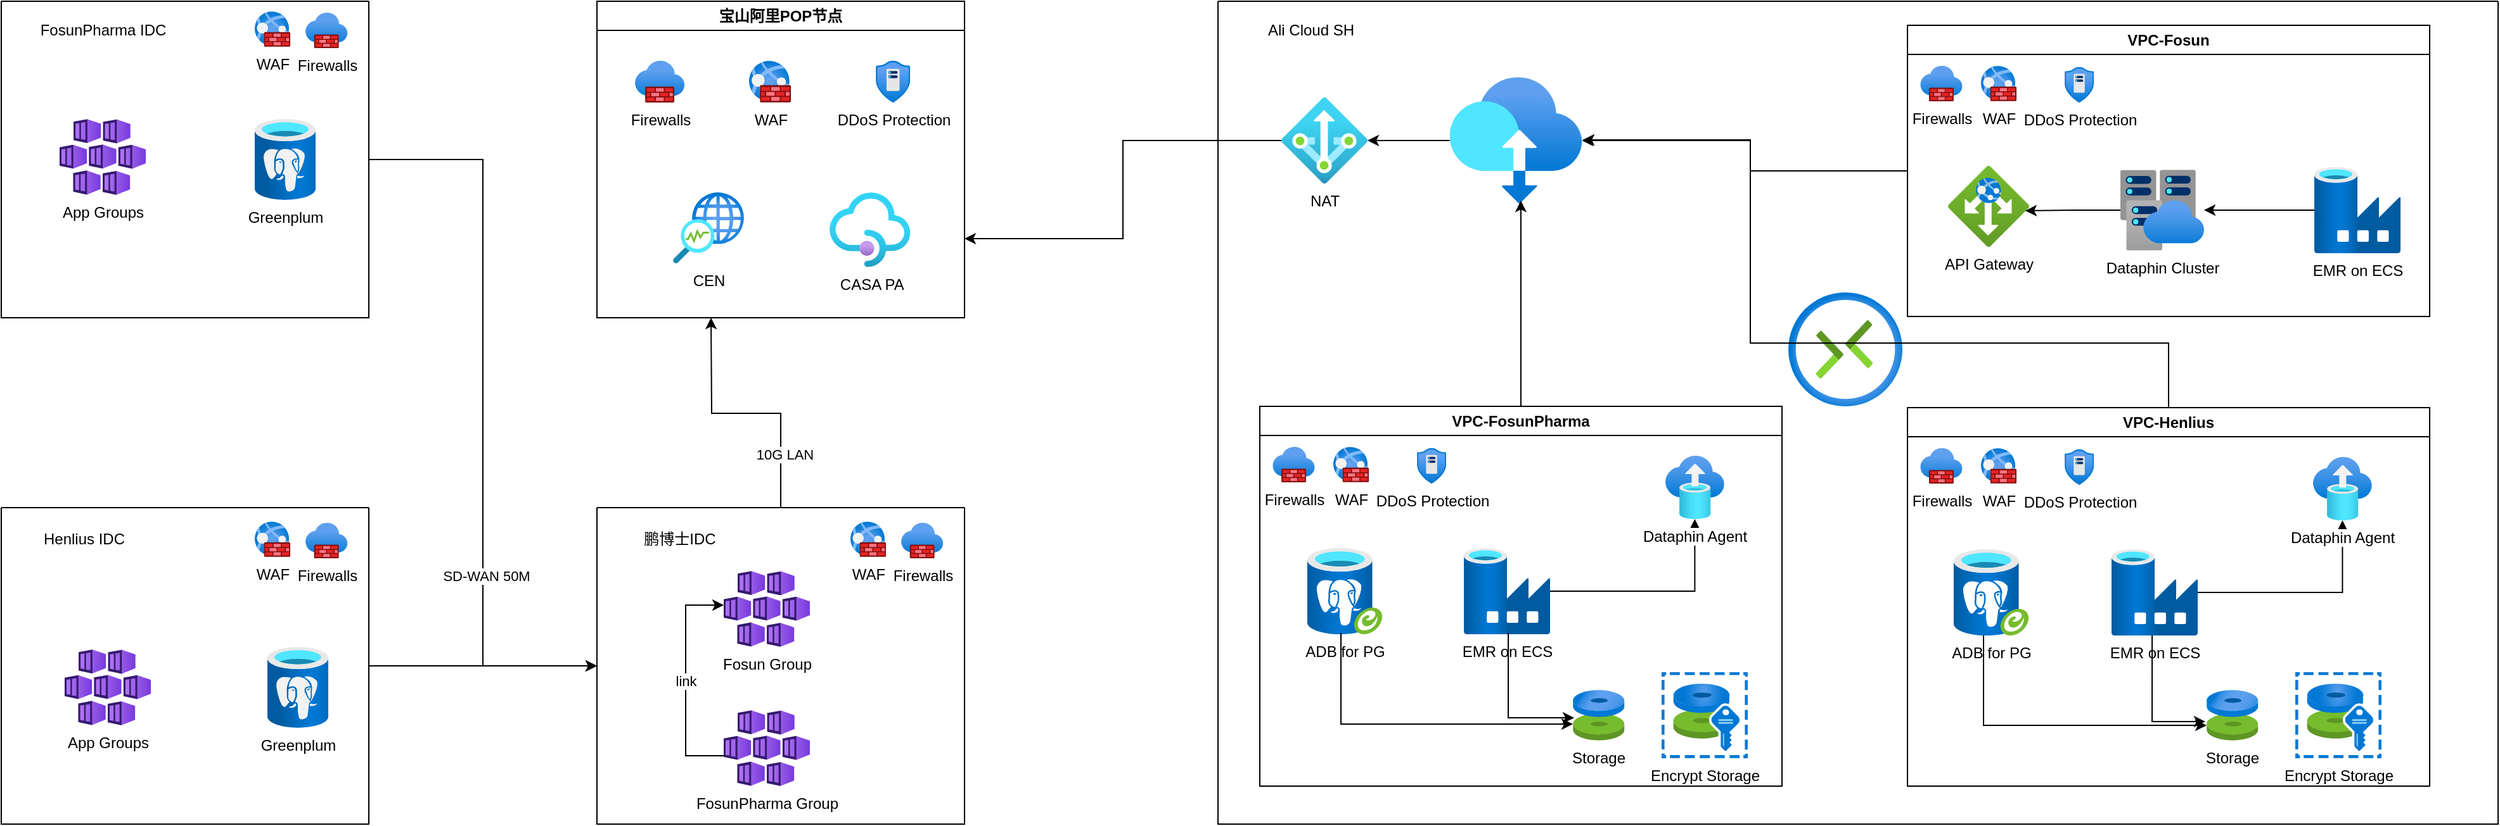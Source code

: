 <mxfile version="24.7.6">
  <diagram name="第 1 页" id="y-B6vXoS9n4_kKETzYBu">
    <mxGraphModel dx="2113" dy="1040" grid="1" gridSize="10" guides="1" tooltips="1" connect="1" arrows="1" fold="1" page="1" pageScale="1" pageWidth="1169" pageHeight="827" math="0" shadow="0">
      <root>
        <mxCell id="0" />
        <mxCell id="1" parent="0" />
        <mxCell id="G7WPRZ0ZZ3lJUyslAxaz-62" style="edgeStyle=orthogonalEdgeStyle;rounded=0;orthogonalLoop=1;jettySize=auto;html=1;" edge="1" parent="1" source="G7WPRZ0ZZ3lJUyslAxaz-16" target="G7WPRZ0ZZ3lJUyslAxaz-58">
          <mxGeometry relative="1" as="geometry">
            <Array as="points">
              <mxPoint x="1570" y="254" />
              <mxPoint x="1570" y="230" />
            </Array>
          </mxGeometry>
        </mxCell>
        <mxCell id="G7WPRZ0ZZ3lJUyslAxaz-16" value="VPC-Fosun" style="swimlane;whiteSpace=wrap;html=1;" vertex="1" parent="1">
          <mxGeometry x="1694" y="139" width="412" height="230" as="geometry" />
        </mxCell>
        <mxCell id="G7WPRZ0ZZ3lJUyslAxaz-4" value="Firewalls" style="image;aspect=fixed;html=1;points=[];align=center;fontSize=12;image=img/lib/azure2/networking/Firewalls.svg;" vertex="1" parent="G7WPRZ0ZZ3lJUyslAxaz-16">
          <mxGeometry x="10.14" y="32" width="33.13" height="28" as="geometry" />
        </mxCell>
        <mxCell id="G7WPRZ0ZZ3lJUyslAxaz-3" value="WAF" style="image;aspect=fixed;html=1;points=[];align=center;fontSize=12;image=img/lib/azure2/networking/Web_Application_Firewall_Policies_WAF.svg;" vertex="1" parent="G7WPRZ0ZZ3lJUyslAxaz-16">
          <mxGeometry x="58" y="32" width="28" height="28" as="geometry" />
        </mxCell>
        <mxCell id="G7WPRZ0ZZ3lJUyslAxaz-5" value="DDoS Protection" style="image;aspect=fixed;html=1;points=[];align=center;fontSize=12;image=img/lib/azure2/networking/DDoS_Protection_Plans.svg;" vertex="1" parent="G7WPRZ0ZZ3lJUyslAxaz-16">
          <mxGeometry x="124" y="33" width="23.06" height="28" as="geometry" />
        </mxCell>
        <mxCell id="G7WPRZ0ZZ3lJUyslAxaz-6" value="API Gateway" style="image;aspect=fixed;html=1;points=[];align=center;fontSize=12;image=img/lib/azure2/networking/Application_Gateways.svg;" vertex="1" parent="G7WPRZ0ZZ3lJUyslAxaz-16">
          <mxGeometry x="32" y="111" width="64" height="64" as="geometry" />
        </mxCell>
        <mxCell id="G7WPRZ0ZZ3lJUyslAxaz-28" style="edgeStyle=orthogonalEdgeStyle;rounded=0;orthogonalLoop=1;jettySize=auto;html=1;" edge="1" parent="G7WPRZ0ZZ3lJUyslAxaz-16" source="G7WPRZ0ZZ3lJUyslAxaz-11" target="G7WPRZ0ZZ3lJUyslAxaz-13">
          <mxGeometry relative="1" as="geometry" />
        </mxCell>
        <mxCell id="G7WPRZ0ZZ3lJUyslAxaz-11" value="EMR on ECS" style="image;aspect=fixed;html=1;points=[];align=center;fontSize=12;image=img/lib/azure2/databases/Data_Factory.svg;" vertex="1" parent="G7WPRZ0ZZ3lJUyslAxaz-16">
          <mxGeometry x="321" y="112" width="68" height="68" as="geometry" />
        </mxCell>
        <mxCell id="G7WPRZ0ZZ3lJUyslAxaz-13" value="Dataphin Cluster" style="image;aspect=fixed;html=1;points=[];align=center;fontSize=12;image=img/lib/azure2/databases/Virtual_Clusters.svg;" vertex="1" parent="G7WPRZ0ZZ3lJUyslAxaz-16">
          <mxGeometry x="168" y="114" width="66" height="64" as="geometry" />
        </mxCell>
        <mxCell id="G7WPRZ0ZZ3lJUyslAxaz-30" style="edgeStyle=orthogonalEdgeStyle;rounded=0;orthogonalLoop=1;jettySize=auto;html=1;entryX=0.953;entryY=0.555;entryDx=0;entryDy=0;entryPerimeter=0;" edge="1" parent="G7WPRZ0ZZ3lJUyslAxaz-16" source="G7WPRZ0ZZ3lJUyslAxaz-13" target="G7WPRZ0ZZ3lJUyslAxaz-6">
          <mxGeometry relative="1" as="geometry" />
        </mxCell>
        <mxCell id="G7WPRZ0ZZ3lJUyslAxaz-18" value="VPC-FosunPharma" style="swimlane;whiteSpace=wrap;html=1;" vertex="1" parent="1">
          <mxGeometry x="1183" y="440" width="412" height="300" as="geometry" />
        </mxCell>
        <mxCell id="G7WPRZ0ZZ3lJUyslAxaz-19" value="Firewalls" style="image;aspect=fixed;html=1;points=[];align=center;fontSize=12;image=img/lib/azure2/networking/Firewalls.svg;" vertex="1" parent="G7WPRZ0ZZ3lJUyslAxaz-18">
          <mxGeometry x="10.14" y="32" width="33.13" height="28" as="geometry" />
        </mxCell>
        <mxCell id="G7WPRZ0ZZ3lJUyslAxaz-20" value="WAF" style="image;aspect=fixed;html=1;points=[];align=center;fontSize=12;image=img/lib/azure2/networking/Web_Application_Firewall_Policies_WAF.svg;" vertex="1" parent="G7WPRZ0ZZ3lJUyslAxaz-18">
          <mxGeometry x="58" y="32" width="28" height="28" as="geometry" />
        </mxCell>
        <mxCell id="G7WPRZ0ZZ3lJUyslAxaz-21" value="DDoS Protection" style="image;aspect=fixed;html=1;points=[];align=center;fontSize=12;image=img/lib/azure2/networking/DDoS_Protection_Plans.svg;" vertex="1" parent="G7WPRZ0ZZ3lJUyslAxaz-18">
          <mxGeometry x="124" y="33" width="23.06" height="28" as="geometry" />
        </mxCell>
        <mxCell id="G7WPRZ0ZZ3lJUyslAxaz-33" style="edgeStyle=orthogonalEdgeStyle;rounded=0;orthogonalLoop=1;jettySize=auto;html=1;" edge="1" parent="G7WPRZ0ZZ3lJUyslAxaz-18" source="G7WPRZ0ZZ3lJUyslAxaz-23" target="G7WPRZ0ZZ3lJUyslAxaz-31">
          <mxGeometry relative="1" as="geometry" />
        </mxCell>
        <mxCell id="G7WPRZ0ZZ3lJUyslAxaz-23" value="EMR on ECS" style="image;aspect=fixed;html=1;points=[];align=center;fontSize=12;image=img/lib/azure2/databases/Data_Factory.svg;" vertex="1" parent="G7WPRZ0ZZ3lJUyslAxaz-18">
          <mxGeometry x="161" y="112" width="68" height="68" as="geometry" />
        </mxCell>
        <mxCell id="G7WPRZ0ZZ3lJUyslAxaz-31" value="Dataphin Agent" style="image;aspect=fixed;html=1;points=[];align=center;fontSize=12;image=img/lib/azure2/databases/Azure_Database_Migration_Services.svg;" vertex="1" parent="G7WPRZ0ZZ3lJUyslAxaz-18">
          <mxGeometry x="320" y="39" width="46.38" height="50" as="geometry" />
        </mxCell>
        <mxCell id="G7WPRZ0ZZ3lJUyslAxaz-44" value="ADB for PG" style="image;aspect=fixed;html=1;points=[];align=center;fontSize=12;image=img/lib/azure2/databases/Azure_Database_PostgreSQL_Server_Group.svg;" vertex="1" parent="G7WPRZ0ZZ3lJUyslAxaz-18">
          <mxGeometry x="37" y="112" width="60" height="68" as="geometry" />
        </mxCell>
        <mxCell id="G7WPRZ0ZZ3lJUyslAxaz-46" value="Storage" style="image;aspect=fixed;html=1;points=[];align=center;fontSize=12;image=img/lib/azure2/compute/Disks.svg;" vertex="1" parent="G7WPRZ0ZZ3lJUyslAxaz-18">
          <mxGeometry x="247" y="224" width="40.71" height="40" as="geometry" />
        </mxCell>
        <mxCell id="G7WPRZ0ZZ3lJUyslAxaz-48" value="Encrypt Storage" style="image;aspect=fixed;html=1;points=[];align=center;fontSize=12;image=img/lib/azure2/compute/Disk_Encryption_Sets.svg;" vertex="1" parent="G7WPRZ0ZZ3lJUyslAxaz-18">
          <mxGeometry x="317" y="210" width="68" height="68" as="geometry" />
        </mxCell>
        <mxCell id="G7WPRZ0ZZ3lJUyslAxaz-52" style="edgeStyle=orthogonalEdgeStyle;rounded=0;orthogonalLoop=1;jettySize=auto;html=1;entryX=0.025;entryY=0.55;entryDx=0;entryDy=0;entryPerimeter=0;exitX=0.515;exitY=0.985;exitDx=0;exitDy=0;exitPerimeter=0;" edge="1" parent="G7WPRZ0ZZ3lJUyslAxaz-18" source="G7WPRZ0ZZ3lJUyslAxaz-23" target="G7WPRZ0ZZ3lJUyslAxaz-46">
          <mxGeometry relative="1" as="geometry" />
        </mxCell>
        <mxCell id="G7WPRZ0ZZ3lJUyslAxaz-53" style="edgeStyle=orthogonalEdgeStyle;rounded=0;orthogonalLoop=1;jettySize=auto;html=1;entryX=0;entryY=0.675;entryDx=0;entryDy=0;entryPerimeter=0;exitX=0.45;exitY=0.985;exitDx=0;exitDy=0;exitPerimeter=0;" edge="1" parent="G7WPRZ0ZZ3lJUyslAxaz-18" source="G7WPRZ0ZZ3lJUyslAxaz-44" target="G7WPRZ0ZZ3lJUyslAxaz-46">
          <mxGeometry relative="1" as="geometry" />
        </mxCell>
        <mxCell id="G7WPRZ0ZZ3lJUyslAxaz-34" value="VPC-Henlius" style="swimlane;whiteSpace=wrap;html=1;" vertex="1" parent="1">
          <mxGeometry x="1694" y="441" width="412" height="299" as="geometry" />
        </mxCell>
        <mxCell id="G7WPRZ0ZZ3lJUyslAxaz-35" value="Firewalls" style="image;aspect=fixed;html=1;points=[];align=center;fontSize=12;image=img/lib/azure2/networking/Firewalls.svg;" vertex="1" parent="G7WPRZ0ZZ3lJUyslAxaz-34">
          <mxGeometry x="10.14" y="32" width="33.13" height="28" as="geometry" />
        </mxCell>
        <mxCell id="G7WPRZ0ZZ3lJUyslAxaz-36" value="WAF" style="image;aspect=fixed;html=1;points=[];align=center;fontSize=12;image=img/lib/azure2/networking/Web_Application_Firewall_Policies_WAF.svg;" vertex="1" parent="G7WPRZ0ZZ3lJUyslAxaz-34">
          <mxGeometry x="58" y="32" width="28" height="28" as="geometry" />
        </mxCell>
        <mxCell id="G7WPRZ0ZZ3lJUyslAxaz-37" value="DDoS Protection" style="image;aspect=fixed;html=1;points=[];align=center;fontSize=12;image=img/lib/azure2/networking/DDoS_Protection_Plans.svg;" vertex="1" parent="G7WPRZ0ZZ3lJUyslAxaz-34">
          <mxGeometry x="124" y="33" width="23.06" height="28" as="geometry" />
        </mxCell>
        <mxCell id="G7WPRZ0ZZ3lJUyslAxaz-39" style="edgeStyle=orthogonalEdgeStyle;rounded=0;orthogonalLoop=1;jettySize=auto;html=1;" edge="1" parent="G7WPRZ0ZZ3lJUyslAxaz-34" source="G7WPRZ0ZZ3lJUyslAxaz-40" target="G7WPRZ0ZZ3lJUyslAxaz-42">
          <mxGeometry relative="1" as="geometry" />
        </mxCell>
        <mxCell id="G7WPRZ0ZZ3lJUyslAxaz-40" value="EMR on ECS" style="image;aspect=fixed;html=1;points=[];align=center;fontSize=12;image=img/lib/azure2/databases/Data_Factory.svg;" vertex="1" parent="G7WPRZ0ZZ3lJUyslAxaz-34">
          <mxGeometry x="161" y="112" width="68" height="68" as="geometry" />
        </mxCell>
        <mxCell id="G7WPRZ0ZZ3lJUyslAxaz-42" value="Dataphin Agent" style="image;aspect=fixed;html=1;points=[];align=center;fontSize=12;image=img/lib/azure2/databases/Azure_Database_Migration_Services.svg;" vertex="1" parent="G7WPRZ0ZZ3lJUyslAxaz-34">
          <mxGeometry x="320" y="39" width="46.38" height="50" as="geometry" />
        </mxCell>
        <mxCell id="G7WPRZ0ZZ3lJUyslAxaz-45" value="ADB for PG" style="image;aspect=fixed;html=1;points=[];align=center;fontSize=12;image=img/lib/azure2/databases/Azure_Database_PostgreSQL_Server_Group.svg;" vertex="1" parent="G7WPRZ0ZZ3lJUyslAxaz-34">
          <mxGeometry x="36" y="112" width="60" height="68" as="geometry" />
        </mxCell>
        <mxCell id="G7WPRZ0ZZ3lJUyslAxaz-50" value="Storage" style="image;aspect=fixed;html=1;points=[];align=center;fontSize=12;image=img/lib/azure2/compute/Disks.svg;" vertex="1" parent="G7WPRZ0ZZ3lJUyslAxaz-34">
          <mxGeometry x="236" y="223" width="40.71" height="40" as="geometry" />
        </mxCell>
        <mxCell id="G7WPRZ0ZZ3lJUyslAxaz-51" value="Encrypt Storage" style="image;aspect=fixed;html=1;points=[];align=center;fontSize=12;image=img/lib/azure2/compute/Disk_Encryption_Sets.svg;" vertex="1" parent="G7WPRZ0ZZ3lJUyslAxaz-34">
          <mxGeometry x="306" y="209" width="68" height="68" as="geometry" />
        </mxCell>
        <mxCell id="G7WPRZ0ZZ3lJUyslAxaz-54" style="edgeStyle=orthogonalEdgeStyle;rounded=0;orthogonalLoop=1;jettySize=auto;html=1;entryX=0;entryY=0.7;entryDx=0;entryDy=0;entryPerimeter=0;exitX=0.4;exitY=1;exitDx=0;exitDy=0;exitPerimeter=0;" edge="1" parent="G7WPRZ0ZZ3lJUyslAxaz-34" source="G7WPRZ0ZZ3lJUyslAxaz-45" target="G7WPRZ0ZZ3lJUyslAxaz-50">
          <mxGeometry relative="1" as="geometry" />
        </mxCell>
        <mxCell id="G7WPRZ0ZZ3lJUyslAxaz-55" style="edgeStyle=orthogonalEdgeStyle;rounded=0;orthogonalLoop=1;jettySize=auto;html=1;entryX=-0.025;entryY=0.625;entryDx=0;entryDy=0;entryPerimeter=0;exitX=0.471;exitY=1;exitDx=0;exitDy=0;exitPerimeter=0;" edge="1" parent="G7WPRZ0ZZ3lJUyslAxaz-34" source="G7WPRZ0ZZ3lJUyslAxaz-40" target="G7WPRZ0ZZ3lJUyslAxaz-50">
          <mxGeometry relative="1" as="geometry" />
        </mxCell>
        <mxCell id="G7WPRZ0ZZ3lJUyslAxaz-56" value="" style="swimlane;startSize=0;" vertex="1" parent="1">
          <mxGeometry x="1150" y="120" width="1010" height="650" as="geometry" />
        </mxCell>
        <mxCell id="G7WPRZ0ZZ3lJUyslAxaz-64" style="edgeStyle=orthogonalEdgeStyle;rounded=0;orthogonalLoop=1;jettySize=auto;html=1;" edge="1" parent="G7WPRZ0ZZ3lJUyslAxaz-56" source="G7WPRZ0ZZ3lJUyslAxaz-58" target="G7WPRZ0ZZ3lJUyslAxaz-59">
          <mxGeometry relative="1" as="geometry" />
        </mxCell>
        <mxCell id="G7WPRZ0ZZ3lJUyslAxaz-58" value="" style="image;aspect=fixed;html=1;points=[];align=center;fontSize=12;image=img/lib/azure2/networking/On_Premises_Data_Gateways.svg;" vertex="1" parent="G7WPRZ0ZZ3lJUyslAxaz-56">
          <mxGeometry x="182.86" y="60" width="104.29" height="100" as="geometry" />
        </mxCell>
        <mxCell id="G7WPRZ0ZZ3lJUyslAxaz-59" value="NAT" style="image;aspect=fixed;html=1;points=[];align=center;fontSize=12;image=img/lib/azure2/networking/NAT.svg;" vertex="1" parent="G7WPRZ0ZZ3lJUyslAxaz-56">
          <mxGeometry x="50" y="76" width="68" height="68" as="geometry" />
        </mxCell>
        <mxCell id="G7WPRZ0ZZ3lJUyslAxaz-57" value="" style="image;aspect=fixed;html=1;points=[];align=center;fontSize=12;image=img/lib/azure2/networking/Connections.svg;" vertex="1" parent="G7WPRZ0ZZ3lJUyslAxaz-56">
          <mxGeometry x="450" y="230" width="90" height="90" as="geometry" />
        </mxCell>
        <mxCell id="G7WPRZ0ZZ3lJUyslAxaz-66" value="Ali Cloud SH" style="text;html=1;align=center;verticalAlign=middle;resizable=0;points=[];autosize=1;strokeColor=none;fillColor=none;" vertex="1" parent="G7WPRZ0ZZ3lJUyslAxaz-56">
          <mxGeometry x="28" y="8" width="90" height="30" as="geometry" />
        </mxCell>
        <mxCell id="G7WPRZ0ZZ3lJUyslAxaz-63" style="edgeStyle=orthogonalEdgeStyle;rounded=0;orthogonalLoop=1;jettySize=auto;html=1;entryX=0.538;entryY=0.975;entryDx=0;entryDy=0;entryPerimeter=0;" edge="1" parent="1" source="G7WPRZ0ZZ3lJUyslAxaz-18" target="G7WPRZ0ZZ3lJUyslAxaz-58">
          <mxGeometry relative="1" as="geometry" />
        </mxCell>
        <mxCell id="G7WPRZ0ZZ3lJUyslAxaz-65" style="edgeStyle=orthogonalEdgeStyle;rounded=0;orthogonalLoop=1;jettySize=auto;html=1;entryX=1.008;entryY=0.495;entryDx=0;entryDy=0;entryPerimeter=0;exitX=0.5;exitY=0;exitDx=0;exitDy=0;" edge="1" parent="1" source="G7WPRZ0ZZ3lJUyslAxaz-34" target="G7WPRZ0ZZ3lJUyslAxaz-58">
          <mxGeometry relative="1" as="geometry">
            <Array as="points">
              <mxPoint x="1900" y="390" />
              <mxPoint x="1570" y="390" />
              <mxPoint x="1570" y="230" />
            </Array>
          </mxGeometry>
        </mxCell>
        <mxCell id="G7WPRZ0ZZ3lJUyslAxaz-90" style="edgeStyle=orthogonalEdgeStyle;rounded=0;orthogonalLoop=1;jettySize=auto;html=1;entryX=0;entryY=0.5;entryDx=0;entryDy=0;" edge="1" parent="1" source="G7WPRZ0ZZ3lJUyslAxaz-67" target="G7WPRZ0ZZ3lJUyslAxaz-80">
          <mxGeometry relative="1" as="geometry" />
        </mxCell>
        <mxCell id="G7WPRZ0ZZ3lJUyslAxaz-92" value="&amp;nbsp;SD-WAN 50M" style="edgeLabel;html=1;align=center;verticalAlign=middle;resizable=0;points=[];" vertex="1" connectable="0" parent="G7WPRZ0ZZ3lJUyslAxaz-90">
          <mxGeometry x="0.445" y="1" relative="1" as="geometry">
            <mxPoint as="offset" />
          </mxGeometry>
        </mxCell>
        <mxCell id="G7WPRZ0ZZ3lJUyslAxaz-67" value="" style="swimlane;startSize=0;" vertex="1" parent="1">
          <mxGeometry x="190" y="120" width="290" height="250" as="geometry" />
        </mxCell>
        <mxCell id="G7WPRZ0ZZ3lJUyslAxaz-68" value="FosunPharma IDC" style="text;html=1;align=center;verticalAlign=middle;resizable=0;points=[];autosize=1;strokeColor=none;fillColor=none;" vertex="1" parent="G7WPRZ0ZZ3lJUyslAxaz-67">
          <mxGeometry x="20" y="8" width="120" height="30" as="geometry" />
        </mxCell>
        <mxCell id="G7WPRZ0ZZ3lJUyslAxaz-72" value="Greenplum" style="image;aspect=fixed;html=1;points=[];align=center;fontSize=12;image=img/lib/azure2/databases/Azure_Database_PostgreSQL_Server.svg;" vertex="1" parent="G7WPRZ0ZZ3lJUyslAxaz-67">
          <mxGeometry x="200" y="93" width="48" height="64" as="geometry" />
        </mxCell>
        <mxCell id="G7WPRZ0ZZ3lJUyslAxaz-73" value="Firewalls" style="image;aspect=fixed;html=1;points=[];align=center;fontSize=12;image=img/lib/azure2/networking/Firewalls.svg;" vertex="1" parent="G7WPRZ0ZZ3lJUyslAxaz-67">
          <mxGeometry x="240.0" y="9" width="33.13" height="28" as="geometry" />
        </mxCell>
        <mxCell id="G7WPRZ0ZZ3lJUyslAxaz-74" value="WAF" style="image;aspect=fixed;html=1;points=[];align=center;fontSize=12;image=img/lib/azure2/networking/Web_Application_Firewall_Policies_WAF.svg;" vertex="1" parent="G7WPRZ0ZZ3lJUyslAxaz-67">
          <mxGeometry x="200" y="8" width="28" height="28" as="geometry" />
        </mxCell>
        <mxCell id="G7WPRZ0ZZ3lJUyslAxaz-78" value="App Groups" style="image;aspect=fixed;html=1;points=[];align=center;fontSize=12;image=img/lib/azure2/containers/Kubernetes_Services.svg;" vertex="1" parent="G7WPRZ0ZZ3lJUyslAxaz-67">
          <mxGeometry x="46" y="93" width="68" height="60" as="geometry" />
        </mxCell>
        <mxCell id="G7WPRZ0ZZ3lJUyslAxaz-91" style="edgeStyle=orthogonalEdgeStyle;rounded=0;orthogonalLoop=1;jettySize=auto;html=1;" edge="1" parent="1" source="G7WPRZ0ZZ3lJUyslAxaz-70">
          <mxGeometry relative="1" as="geometry">
            <mxPoint x="660" y="645" as="targetPoint" />
          </mxGeometry>
        </mxCell>
        <mxCell id="G7WPRZ0ZZ3lJUyslAxaz-70" value="" style="swimlane;startSize=0;" vertex="1" parent="1">
          <mxGeometry x="190" y="520" width="290" height="250" as="geometry" />
        </mxCell>
        <mxCell id="G7WPRZ0ZZ3lJUyslAxaz-71" value="Henlius IDC" style="text;html=1;align=center;verticalAlign=middle;resizable=0;points=[];autosize=1;strokeColor=none;fillColor=none;" vertex="1" parent="G7WPRZ0ZZ3lJUyslAxaz-70">
          <mxGeometry x="20" y="10" width="90" height="30" as="geometry" />
        </mxCell>
        <mxCell id="G7WPRZ0ZZ3lJUyslAxaz-75" value="Firewalls" style="image;aspect=fixed;html=1;points=[];align=center;fontSize=12;image=img/lib/azure2/networking/Firewalls.svg;" vertex="1" parent="G7WPRZ0ZZ3lJUyslAxaz-70">
          <mxGeometry x="240.0" y="12" width="33.13" height="28" as="geometry" />
        </mxCell>
        <mxCell id="G7WPRZ0ZZ3lJUyslAxaz-76" value="WAF" style="image;aspect=fixed;html=1;points=[];align=center;fontSize=12;image=img/lib/azure2/networking/Web_Application_Firewall_Policies_WAF.svg;" vertex="1" parent="G7WPRZ0ZZ3lJUyslAxaz-70">
          <mxGeometry x="200" y="11" width="28" height="28" as="geometry" />
        </mxCell>
        <mxCell id="G7WPRZ0ZZ3lJUyslAxaz-77" value="Greenplum" style="image;aspect=fixed;html=1;points=[];align=center;fontSize=12;image=img/lib/azure2/databases/Azure_Database_PostgreSQL_Server.svg;" vertex="1" parent="G7WPRZ0ZZ3lJUyslAxaz-70">
          <mxGeometry x="210" y="110" width="48" height="64" as="geometry" />
        </mxCell>
        <mxCell id="G7WPRZ0ZZ3lJUyslAxaz-79" value="App Groups" style="image;aspect=fixed;html=1;points=[];align=center;fontSize=12;image=img/lib/azure2/containers/Kubernetes_Services.svg;" vertex="1" parent="G7WPRZ0ZZ3lJUyslAxaz-70">
          <mxGeometry x="50" y="112" width="68" height="60" as="geometry" />
        </mxCell>
        <mxCell id="G7WPRZ0ZZ3lJUyslAxaz-103" style="edgeStyle=orthogonalEdgeStyle;rounded=0;orthogonalLoop=1;jettySize=auto;html=1;" edge="1" parent="1" source="G7WPRZ0ZZ3lJUyslAxaz-80">
          <mxGeometry relative="1" as="geometry">
            <mxPoint x="750" y="370" as="targetPoint" />
          </mxGeometry>
        </mxCell>
        <mxCell id="G7WPRZ0ZZ3lJUyslAxaz-104" value="10G LAN" style="edgeLabel;html=1;align=center;verticalAlign=middle;resizable=0;points=[];" vertex="1" connectable="0" parent="G7WPRZ0ZZ3lJUyslAxaz-103">
          <mxGeometry x="-0.589" y="-3" relative="1" as="geometry">
            <mxPoint as="offset" />
          </mxGeometry>
        </mxCell>
        <mxCell id="G7WPRZ0ZZ3lJUyslAxaz-80" value="" style="swimlane;startSize=0;" vertex="1" parent="1">
          <mxGeometry x="660" y="520" width="290" height="250" as="geometry" />
        </mxCell>
        <mxCell id="G7WPRZ0ZZ3lJUyslAxaz-81" value="鹏博士IDC" style="text;html=1;align=center;verticalAlign=middle;resizable=0;points=[];autosize=1;strokeColor=none;fillColor=none;" vertex="1" parent="G7WPRZ0ZZ3lJUyslAxaz-80">
          <mxGeometry x="25" y="10" width="80" height="30" as="geometry" />
        </mxCell>
        <mxCell id="G7WPRZ0ZZ3lJUyslAxaz-82" value="Firewalls" style="image;aspect=fixed;html=1;points=[];align=center;fontSize=12;image=img/lib/azure2/networking/Firewalls.svg;" vertex="1" parent="G7WPRZ0ZZ3lJUyslAxaz-80">
          <mxGeometry x="240.0" y="12" width="33.13" height="28" as="geometry" />
        </mxCell>
        <mxCell id="G7WPRZ0ZZ3lJUyslAxaz-83" value="WAF" style="image;aspect=fixed;html=1;points=[];align=center;fontSize=12;image=img/lib/azure2/networking/Web_Application_Firewall_Policies_WAF.svg;" vertex="1" parent="G7WPRZ0ZZ3lJUyslAxaz-80">
          <mxGeometry x="200" y="11" width="28" height="28" as="geometry" />
        </mxCell>
        <mxCell id="G7WPRZ0ZZ3lJUyslAxaz-87" value="Fosun Group" style="image;aspect=fixed;html=1;points=[];align=center;fontSize=12;image=img/lib/azure2/containers/Kubernetes_Services.svg;" vertex="1" parent="G7WPRZ0ZZ3lJUyslAxaz-80">
          <mxGeometry x="100" y="50" width="68" height="60" as="geometry" />
        </mxCell>
        <mxCell id="G7WPRZ0ZZ3lJUyslAxaz-88" value="FosunPharma Group" style="image;aspect=fixed;html=1;points=[];align=center;fontSize=12;image=img/lib/azure2/containers/Kubernetes_Services.svg;" vertex="1" parent="G7WPRZ0ZZ3lJUyslAxaz-80">
          <mxGeometry x="100" y="160" width="68" height="60" as="geometry" />
        </mxCell>
        <mxCell id="G7WPRZ0ZZ3lJUyslAxaz-89" value="link" style="edgeStyle=orthogonalEdgeStyle;rounded=0;orthogonalLoop=1;jettySize=auto;html=1;entryX=0;entryY=0.45;entryDx=0;entryDy=0;entryPerimeter=0;exitX=0.015;exitY=0.6;exitDx=0;exitDy=0;exitPerimeter=0;" edge="1" parent="G7WPRZ0ZZ3lJUyslAxaz-80" source="G7WPRZ0ZZ3lJUyslAxaz-88" target="G7WPRZ0ZZ3lJUyslAxaz-87">
          <mxGeometry relative="1" as="geometry">
            <Array as="points">
              <mxPoint x="70" y="196" />
              <mxPoint x="70" y="77" />
            </Array>
          </mxGeometry>
        </mxCell>
        <mxCell id="G7WPRZ0ZZ3lJUyslAxaz-93" value="宝山阿里POP节点" style="swimlane;whiteSpace=wrap;html=1;" vertex="1" parent="1">
          <mxGeometry x="660" y="120" width="290" height="250" as="geometry" />
        </mxCell>
        <mxCell id="G7WPRZ0ZZ3lJUyslAxaz-94" value="Firewalls" style="image;aspect=fixed;html=1;points=[];align=center;fontSize=12;image=img/lib/azure2/networking/Firewalls.svg;" vertex="1" parent="G7WPRZ0ZZ3lJUyslAxaz-93">
          <mxGeometry x="30" y="47" width="39.04" height="33" as="geometry" />
        </mxCell>
        <mxCell id="G7WPRZ0ZZ3lJUyslAxaz-96" value="WAF" style="image;aspect=fixed;html=1;points=[];align=center;fontSize=12;image=img/lib/azure2/networking/Web_Application_Firewall_Policies_WAF.svg;" vertex="1" parent="G7WPRZ0ZZ3lJUyslAxaz-93">
          <mxGeometry x="120" y="47" width="33" height="33" as="geometry" />
        </mxCell>
        <mxCell id="G7WPRZ0ZZ3lJUyslAxaz-98" value="DDoS Protection" style="image;aspect=fixed;html=1;points=[];align=center;fontSize=12;image=img/lib/azure2/networking/DDoS_Protection_Plans.svg;" vertex="1" parent="G7WPRZ0ZZ3lJUyslAxaz-93">
          <mxGeometry x="220" y="47" width="27.18" height="33" as="geometry" />
        </mxCell>
        <mxCell id="G7WPRZ0ZZ3lJUyslAxaz-99" value="CEN" style="image;aspect=fixed;html=1;points=[];align=center;fontSize=12;image=img/lib/azure2/networking/Network_Watcher.svg;" vertex="1" parent="G7WPRZ0ZZ3lJUyslAxaz-93">
          <mxGeometry x="60" y="151" width="56" height="56" as="geometry" />
        </mxCell>
        <mxCell id="G7WPRZ0ZZ3lJUyslAxaz-100" value="&amp;nbsp;CASA PA" style="image;aspect=fixed;html=1;points=[];align=center;fontSize=12;image=img/lib/azure2/app_services/API_Management_Services.svg;" vertex="1" parent="G7WPRZ0ZZ3lJUyslAxaz-93">
          <mxGeometry x="183.5" y="151" width="63.68" height="59" as="geometry" />
        </mxCell>
        <mxCell id="G7WPRZ0ZZ3lJUyslAxaz-102" style="edgeStyle=orthogonalEdgeStyle;rounded=0;orthogonalLoop=1;jettySize=auto;html=1;entryX=1;entryY=0.75;entryDx=0;entryDy=0;" edge="1" parent="1" source="G7WPRZ0ZZ3lJUyslAxaz-59" target="G7WPRZ0ZZ3lJUyslAxaz-93">
          <mxGeometry relative="1" as="geometry" />
        </mxCell>
      </root>
    </mxGraphModel>
  </diagram>
</mxfile>
